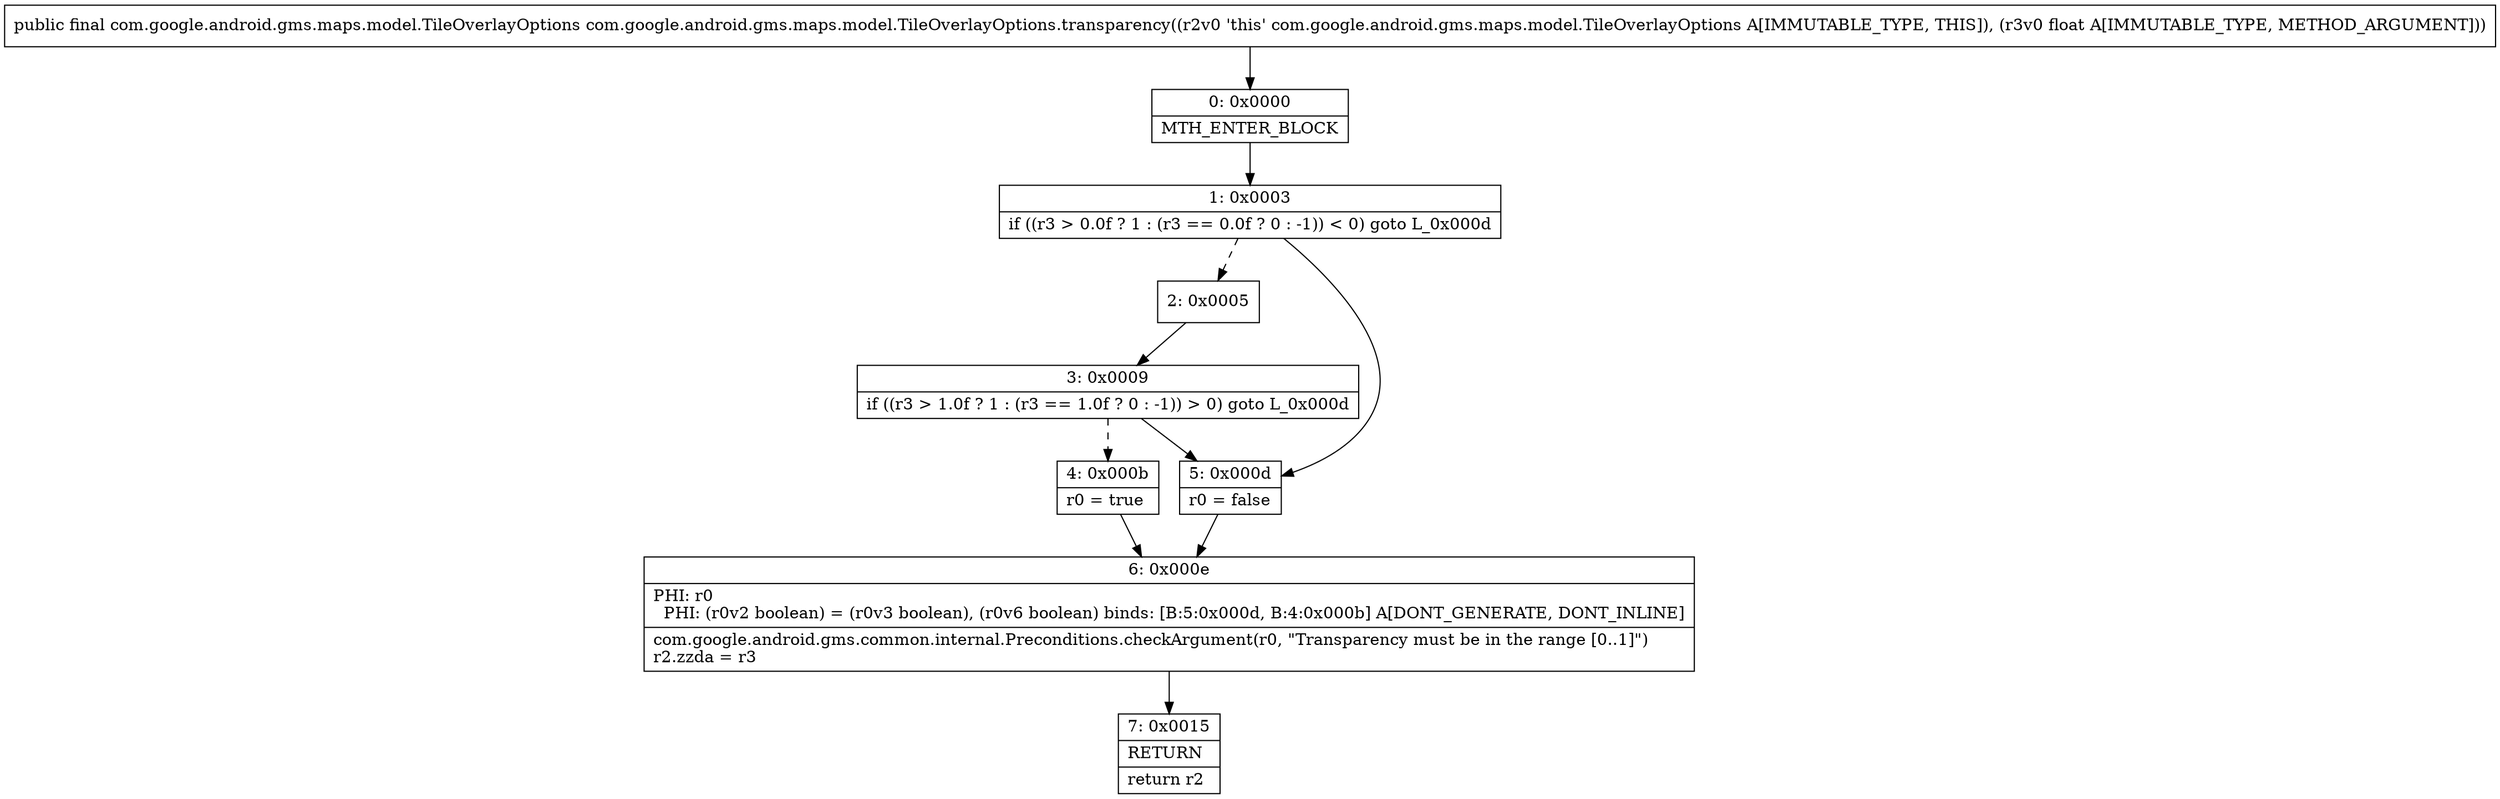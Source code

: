 digraph "CFG forcom.google.android.gms.maps.model.TileOverlayOptions.transparency(F)Lcom\/google\/android\/gms\/maps\/model\/TileOverlayOptions;" {
Node_0 [shape=record,label="{0\:\ 0x0000|MTH_ENTER_BLOCK\l}"];
Node_1 [shape=record,label="{1\:\ 0x0003|if ((r3 \> 0.0f ? 1 : (r3 == 0.0f ? 0 : \-1)) \< 0) goto L_0x000d\l}"];
Node_2 [shape=record,label="{2\:\ 0x0005}"];
Node_3 [shape=record,label="{3\:\ 0x0009|if ((r3 \> 1.0f ? 1 : (r3 == 1.0f ? 0 : \-1)) \> 0) goto L_0x000d\l}"];
Node_4 [shape=record,label="{4\:\ 0x000b|r0 = true\l}"];
Node_5 [shape=record,label="{5\:\ 0x000d|r0 = false\l}"];
Node_6 [shape=record,label="{6\:\ 0x000e|PHI: r0 \l  PHI: (r0v2 boolean) = (r0v3 boolean), (r0v6 boolean) binds: [B:5:0x000d, B:4:0x000b] A[DONT_GENERATE, DONT_INLINE]\l|com.google.android.gms.common.internal.Preconditions.checkArgument(r0, \"Transparency must be in the range [0..1]\")\lr2.zzda = r3\l}"];
Node_7 [shape=record,label="{7\:\ 0x0015|RETURN\l|return r2\l}"];
MethodNode[shape=record,label="{public final com.google.android.gms.maps.model.TileOverlayOptions com.google.android.gms.maps.model.TileOverlayOptions.transparency((r2v0 'this' com.google.android.gms.maps.model.TileOverlayOptions A[IMMUTABLE_TYPE, THIS]), (r3v0 float A[IMMUTABLE_TYPE, METHOD_ARGUMENT])) }"];
MethodNode -> Node_0;
Node_0 -> Node_1;
Node_1 -> Node_2[style=dashed];
Node_1 -> Node_5;
Node_2 -> Node_3;
Node_3 -> Node_4[style=dashed];
Node_3 -> Node_5;
Node_4 -> Node_6;
Node_5 -> Node_6;
Node_6 -> Node_7;
}

